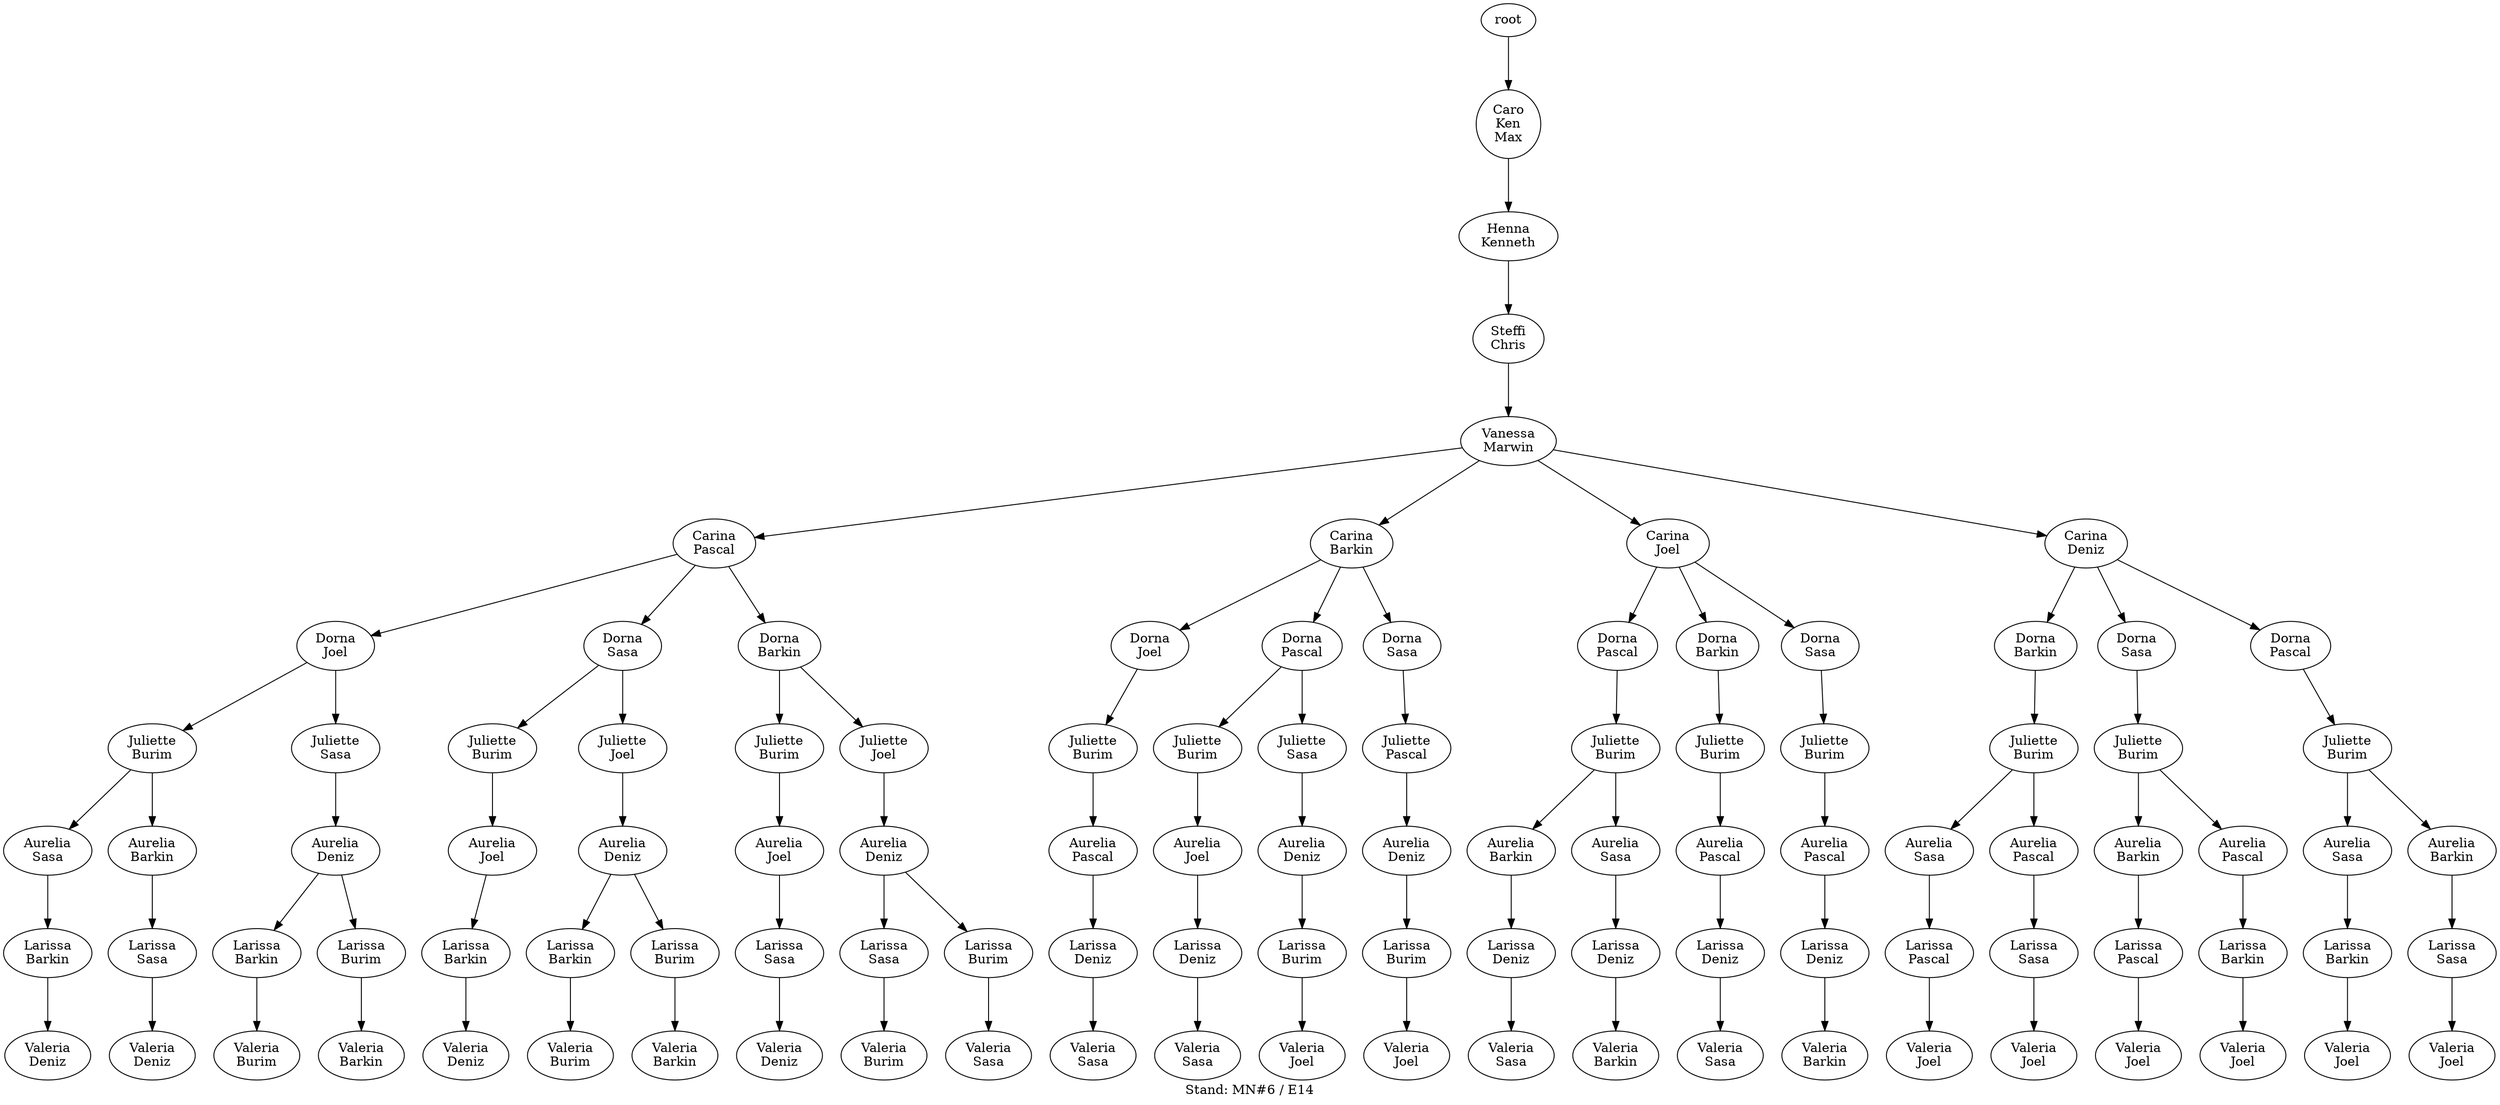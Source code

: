 digraph D { labelloc="b"; label="Stand: MN#6 / E14"; ranksep=0.8;
"root/5,7"[label="Caro\nKen\nMax"]
"root" -> "root/5,7";
"root/5,7/6"[label="Henna\nKenneth"]
"root/5,7" -> "root/5,7/6";
"root/5,7/6/2"[label="Steffi\nChris"]
"root/5,7/6" -> "root/5,7/6/2";
"root/5,7/6/2/10"[label="Vanessa\nMarwin"]
"root/5,7/6/2" -> "root/5,7/6/2/10";
"root/5,7/6/2/10/8"[label="Carina\nPascal"]
"root/5,7/6/2/10" -> "root/5,7/6/2/10/8";
"root/5,7/6/2/10/8/4"[label="Dorna\nJoel"]
"root/5,7/6/2/10/8" -> "root/5,7/6/2/10/8/4";
"root/5,7/6/2/10/8/4/1"[label="Juliette\nBurim"]
"root/5,7/6/2/10/8/4" -> "root/5,7/6/2/10/8/4/1";
"root/5,7/6/2/10/8/4/1/9"[label="Aurelia\nSasa"]
"root/5,7/6/2/10/8/4/1" -> "root/5,7/6/2/10/8/4/1/9";
"root/5,7/6/2/10/8/4/1/9/0"[label="Larissa\nBarkin"]
"root/5,7/6/2/10/8/4/1/9" -> "root/5,7/6/2/10/8/4/1/9/0";
"root/5,7/6/2/10/8/4/1/9/0/3"[label="Valeria\nDeniz"]
"root/5,7/6/2/10/8/4/1/9/0" -> "root/5,7/6/2/10/8/4/1/9/0/3";
"root/5,7/6/2/10/8/9"[label="Dorna\nSasa"]
"root/5,7/6/2/10/8" -> "root/5,7/6/2/10/8/9";
"root/5,7/6/2/10/8/9/1"[label="Juliette\nBurim"]
"root/5,7/6/2/10/8/9" -> "root/5,7/6/2/10/8/9/1";
"root/5,7/6/2/10/8/9/1/4"[label="Aurelia\nJoel"]
"root/5,7/6/2/10/8/9/1" -> "root/5,7/6/2/10/8/9/1/4";
"root/5,7/6/2/10/8/9/1/4/0"[label="Larissa\nBarkin"]
"root/5,7/6/2/10/8/9/1/4" -> "root/5,7/6/2/10/8/9/1/4/0";
"root/5,7/6/2/10/8/9/1/4/0/3"[label="Valeria\nDeniz"]
"root/5,7/6/2/10/8/9/1/4/0" -> "root/5,7/6/2/10/8/9/1/4/0/3";
"root/5,7/6/2/10/8/0"[label="Dorna\nBarkin"]
"root/5,7/6/2/10/8" -> "root/5,7/6/2/10/8/0";
"root/5,7/6/2/10/8/0/1"[label="Juliette\nBurim"]
"root/5,7/6/2/10/8/0" -> "root/5,7/6/2/10/8/0/1";
"root/5,7/6/2/10/8/0/1/4"[label="Aurelia\nJoel"]
"root/5,7/6/2/10/8/0/1" -> "root/5,7/6/2/10/8/0/1/4";
"root/5,7/6/2/10/8/0/1/4/9"[label="Larissa\nSasa"]
"root/5,7/6/2/10/8/0/1/4" -> "root/5,7/6/2/10/8/0/1/4/9";
"root/5,7/6/2/10/8/0/1/4/9/3"[label="Valeria\nDeniz"]
"root/5,7/6/2/10/8/0/1/4/9" -> "root/5,7/6/2/10/8/0/1/4/9/3";
"root/5,7/6/2/10/8/4/1/0"[label="Aurelia\nBarkin"]
"root/5,7/6/2/10/8/4/1" -> "root/5,7/6/2/10/8/4/1/0";
"root/5,7/6/2/10/8/4/1/0/9"[label="Larissa\nSasa"]
"root/5,7/6/2/10/8/4/1/0" -> "root/5,7/6/2/10/8/4/1/0/9";
"root/5,7/6/2/10/8/4/1/0/9/3"[label="Valeria\nDeniz"]
"root/5,7/6/2/10/8/4/1/0/9" -> "root/5,7/6/2/10/8/4/1/0/9/3";
"root/5,7/6/2/10/8/4/9"[label="Juliette\nSasa"]
"root/5,7/6/2/10/8/4" -> "root/5,7/6/2/10/8/4/9";
"root/5,7/6/2/10/8/4/9/3"[label="Aurelia\nDeniz"]
"root/5,7/6/2/10/8/4/9" -> "root/5,7/6/2/10/8/4/9/3";
"root/5,7/6/2/10/8/4/9/3/0"[label="Larissa\nBarkin"]
"root/5,7/6/2/10/8/4/9/3" -> "root/5,7/6/2/10/8/4/9/3/0";
"root/5,7/6/2/10/8/4/9/3/0/1"[label="Valeria\nBurim"]
"root/5,7/6/2/10/8/4/9/3/0" -> "root/5,7/6/2/10/8/4/9/3/0/1";
"root/5,7/6/2/10/8/9/4"[label="Juliette\nJoel"]
"root/5,7/6/2/10/8/9" -> "root/5,7/6/2/10/8/9/4";
"root/5,7/6/2/10/8/9/4/3"[label="Aurelia\nDeniz"]
"root/5,7/6/2/10/8/9/4" -> "root/5,7/6/2/10/8/9/4/3";
"root/5,7/6/2/10/8/9/4/3/0"[label="Larissa\nBarkin"]
"root/5,7/6/2/10/8/9/4/3" -> "root/5,7/6/2/10/8/9/4/3/0";
"root/5,7/6/2/10/8/9/4/3/0/1"[label="Valeria\nBurim"]
"root/5,7/6/2/10/8/9/4/3/0" -> "root/5,7/6/2/10/8/9/4/3/0/1";
"root/5,7/6/2/10/8/0/4"[label="Juliette\nJoel"]
"root/5,7/6/2/10/8/0" -> "root/5,7/6/2/10/8/0/4";
"root/5,7/6/2/10/8/0/4/3"[label="Aurelia\nDeniz"]
"root/5,7/6/2/10/8/0/4" -> "root/5,7/6/2/10/8/0/4/3";
"root/5,7/6/2/10/8/0/4/3/9"[label="Larissa\nSasa"]
"root/5,7/6/2/10/8/0/4/3" -> "root/5,7/6/2/10/8/0/4/3/9";
"root/5,7/6/2/10/8/0/4/3/9/1"[label="Valeria\nBurim"]
"root/5,7/6/2/10/8/0/4/3/9" -> "root/5,7/6/2/10/8/0/4/3/9/1";
"root/5,7/6/2/10/0"[label="Carina\nBarkin"]
"root/5,7/6/2/10" -> "root/5,7/6/2/10/0";
"root/5,7/6/2/10/0/4"[label="Dorna\nJoel"]
"root/5,7/6/2/10/0" -> "root/5,7/6/2/10/0/4";
"root/5,7/6/2/10/0/4/1"[label="Juliette\nBurim"]
"root/5,7/6/2/10/0/4" -> "root/5,7/6/2/10/0/4/1";
"root/5,7/6/2/10/0/4/1/8"[label="Aurelia\nPascal"]
"root/5,7/6/2/10/0/4/1" -> "root/5,7/6/2/10/0/4/1/8";
"root/5,7/6/2/10/0/4/1/8/3"[label="Larissa\nDeniz"]
"root/5,7/6/2/10/0/4/1/8" -> "root/5,7/6/2/10/0/4/1/8/3";
"root/5,7/6/2/10/0/4/1/8/3/9"[label="Valeria\nSasa"]
"root/5,7/6/2/10/0/4/1/8/3" -> "root/5,7/6/2/10/0/4/1/8/3/9";
"root/5,7/6/2/10/0/8"[label="Dorna\nPascal"]
"root/5,7/6/2/10/0" -> "root/5,7/6/2/10/0/8";
"root/5,7/6/2/10/0/8/1"[label="Juliette\nBurim"]
"root/5,7/6/2/10/0/8" -> "root/5,7/6/2/10/0/8/1";
"root/5,7/6/2/10/0/8/1/4"[label="Aurelia\nJoel"]
"root/5,7/6/2/10/0/8/1" -> "root/5,7/6/2/10/0/8/1/4";
"root/5,7/6/2/10/0/8/1/4/3"[label="Larissa\nDeniz"]
"root/5,7/6/2/10/0/8/1/4" -> "root/5,7/6/2/10/0/8/1/4/3";
"root/5,7/6/2/10/0/8/1/4/3/9"[label="Valeria\nSasa"]
"root/5,7/6/2/10/0/8/1/4/3" -> "root/5,7/6/2/10/0/8/1/4/3/9";
"root/5,7/6/2/10/4"[label="Carina\nJoel"]
"root/5,7/6/2/10" -> "root/5,7/6/2/10/4";
"root/5,7/6/2/10/4/8"[label="Dorna\nPascal"]
"root/5,7/6/2/10/4" -> "root/5,7/6/2/10/4/8";
"root/5,7/6/2/10/4/8/1"[label="Juliette\nBurim"]
"root/5,7/6/2/10/4/8" -> "root/5,7/6/2/10/4/8/1";
"root/5,7/6/2/10/4/8/1/0"[label="Aurelia\nBarkin"]
"root/5,7/6/2/10/4/8/1" -> "root/5,7/6/2/10/4/8/1/0";
"root/5,7/6/2/10/4/8/1/0/3"[label="Larissa\nDeniz"]
"root/5,7/6/2/10/4/8/1/0" -> "root/5,7/6/2/10/4/8/1/0/3";
"root/5,7/6/2/10/4/8/1/0/3/9"[label="Valeria\nSasa"]
"root/5,7/6/2/10/4/8/1/0/3" -> "root/5,7/6/2/10/4/8/1/0/3/9";
"root/5,7/6/2/10/4/0"[label="Dorna\nBarkin"]
"root/5,7/6/2/10/4" -> "root/5,7/6/2/10/4/0";
"root/5,7/6/2/10/4/0/1"[label="Juliette\nBurim"]
"root/5,7/6/2/10/4/0" -> "root/5,7/6/2/10/4/0/1";
"root/5,7/6/2/10/4/0/1/8"[label="Aurelia\nPascal"]
"root/5,7/6/2/10/4/0/1" -> "root/5,7/6/2/10/4/0/1/8";
"root/5,7/6/2/10/4/0/1/8/3"[label="Larissa\nDeniz"]
"root/5,7/6/2/10/4/0/1/8" -> "root/5,7/6/2/10/4/0/1/8/3";
"root/5,7/6/2/10/4/0/1/8/3/9"[label="Valeria\nSasa"]
"root/5,7/6/2/10/4/0/1/8/3" -> "root/5,7/6/2/10/4/0/1/8/3/9";
"root/5,7/6/2/10/8/0/4/3/1"[label="Larissa\nBurim"]
"root/5,7/6/2/10/8/0/4/3" -> "root/5,7/6/2/10/8/0/4/3/1";
"root/5,7/6/2/10/8/0/4/3/1/9"[label="Valeria\nSasa"]
"root/5,7/6/2/10/8/0/4/3/1" -> "root/5,7/6/2/10/8/0/4/3/1/9";
"root/5,7/6/2/10/3"[label="Carina\nDeniz"]
"root/5,7/6/2/10" -> "root/5,7/6/2/10/3";
"root/5,7/6/2/10/3/0"[label="Dorna\nBarkin"]
"root/5,7/6/2/10/3" -> "root/5,7/6/2/10/3/0";
"root/5,7/6/2/10/3/0/1"[label="Juliette\nBurim"]
"root/5,7/6/2/10/3/0" -> "root/5,7/6/2/10/3/0/1";
"root/5,7/6/2/10/3/0/1/9"[label="Aurelia\nSasa"]
"root/5,7/6/2/10/3/0/1" -> "root/5,7/6/2/10/3/0/1/9";
"root/5,7/6/2/10/3/0/1/9/8"[label="Larissa\nPascal"]
"root/5,7/6/2/10/3/0/1/9" -> "root/5,7/6/2/10/3/0/1/9/8";
"root/5,7/6/2/10/3/0/1/9/8/4"[label="Valeria\nJoel"]
"root/5,7/6/2/10/3/0/1/9/8" -> "root/5,7/6/2/10/3/0/1/9/8/4";
"root/5,7/6/2/10/3/9"[label="Dorna\nSasa"]
"root/5,7/6/2/10/3" -> "root/5,7/6/2/10/3/9";
"root/5,7/6/2/10/3/9/1"[label="Juliette\nBurim"]
"root/5,7/6/2/10/3/9" -> "root/5,7/6/2/10/3/9/1";
"root/5,7/6/2/10/3/9/1/0"[label="Aurelia\nBarkin"]
"root/5,7/6/2/10/3/9/1" -> "root/5,7/6/2/10/3/9/1/0";
"root/5,7/6/2/10/3/9/1/0/8"[label="Larissa\nPascal"]
"root/5,7/6/2/10/3/9/1/0" -> "root/5,7/6/2/10/3/9/1/0/8";
"root/5,7/6/2/10/3/9/1/0/8/4"[label="Valeria\nJoel"]
"root/5,7/6/2/10/3/9/1/0/8" -> "root/5,7/6/2/10/3/9/1/0/8/4";
"root/5,7/6/2/10/0/9"[label="Dorna\nSasa"]
"root/5,7/6/2/10/0" -> "root/5,7/6/2/10/0/9";
"root/5,7/6/2/10/0/9/8"[label="Juliette\nPascal"]
"root/5,7/6/2/10/0/9" -> "root/5,7/6/2/10/0/9/8";
"root/5,7/6/2/10/0/9/8/3"[label="Aurelia\nDeniz"]
"root/5,7/6/2/10/0/9/8" -> "root/5,7/6/2/10/0/9/8/3";
"root/5,7/6/2/10/0/9/8/3/1"[label="Larissa\nBurim"]
"root/5,7/6/2/10/0/9/8/3" -> "root/5,7/6/2/10/0/9/8/3/1";
"root/5,7/6/2/10/0/9/8/3/1/4"[label="Valeria\nJoel"]
"root/5,7/6/2/10/0/9/8/3/1" -> "root/5,7/6/2/10/0/9/8/3/1/4";
"root/5,7/6/2/10/0/8/9"[label="Juliette\nSasa"]
"root/5,7/6/2/10/0/8" -> "root/5,7/6/2/10/0/8/9";
"root/5,7/6/2/10/0/8/9/3"[label="Aurelia\nDeniz"]
"root/5,7/6/2/10/0/8/9" -> "root/5,7/6/2/10/0/8/9/3";
"root/5,7/6/2/10/0/8/9/3/1"[label="Larissa\nBurim"]
"root/5,7/6/2/10/0/8/9/3" -> "root/5,7/6/2/10/0/8/9/3/1";
"root/5,7/6/2/10/0/8/9/3/1/4"[label="Valeria\nJoel"]
"root/5,7/6/2/10/0/8/9/3/1" -> "root/5,7/6/2/10/0/8/9/3/1/4";
"root/5,7/6/2/10/3/9/1/8"[label="Aurelia\nPascal"]
"root/5,7/6/2/10/3/9/1" -> "root/5,7/6/2/10/3/9/1/8";
"root/5,7/6/2/10/3/9/1/8/0"[label="Larissa\nBarkin"]
"root/5,7/6/2/10/3/9/1/8" -> "root/5,7/6/2/10/3/9/1/8/0";
"root/5,7/6/2/10/3/9/1/8/0/4"[label="Valeria\nJoel"]
"root/5,7/6/2/10/3/9/1/8/0" -> "root/5,7/6/2/10/3/9/1/8/0/4";
"root/5,7/6/2/10/3/8"[label="Dorna\nPascal"]
"root/5,7/6/2/10/3" -> "root/5,7/6/2/10/3/8";
"root/5,7/6/2/10/3/8/1"[label="Juliette\nBurim"]
"root/5,7/6/2/10/3/8" -> "root/5,7/6/2/10/3/8/1";
"root/5,7/6/2/10/3/8/1/9"[label="Aurelia\nSasa"]
"root/5,7/6/2/10/3/8/1" -> "root/5,7/6/2/10/3/8/1/9";
"root/5,7/6/2/10/3/8/1/9/0"[label="Larissa\nBarkin"]
"root/5,7/6/2/10/3/8/1/9" -> "root/5,7/6/2/10/3/8/1/9/0";
"root/5,7/6/2/10/3/8/1/9/0/4"[label="Valeria\nJoel"]
"root/5,7/6/2/10/3/8/1/9/0" -> "root/5,7/6/2/10/3/8/1/9/0/4";
"root/5,7/6/2/10/3/0/1/8"[label="Aurelia\nPascal"]
"root/5,7/6/2/10/3/0/1" -> "root/5,7/6/2/10/3/0/1/8";
"root/5,7/6/2/10/3/0/1/8/9"[label="Larissa\nSasa"]
"root/5,7/6/2/10/3/0/1/8" -> "root/5,7/6/2/10/3/0/1/8/9";
"root/5,7/6/2/10/3/0/1/8/9/4"[label="Valeria\nJoel"]
"root/5,7/6/2/10/3/0/1/8/9" -> "root/5,7/6/2/10/3/0/1/8/9/4";
"root/5,7/6/2/10/3/8/1/0"[label="Aurelia\nBarkin"]
"root/5,7/6/2/10/3/8/1" -> "root/5,7/6/2/10/3/8/1/0";
"root/5,7/6/2/10/3/8/1/0/9"[label="Larissa\nSasa"]
"root/5,7/6/2/10/3/8/1/0" -> "root/5,7/6/2/10/3/8/1/0/9";
"root/5,7/6/2/10/3/8/1/0/9/4"[label="Valeria\nJoel"]
"root/5,7/6/2/10/3/8/1/0/9" -> "root/5,7/6/2/10/3/8/1/0/9/4";
"root/5,7/6/2/10/8/4/9/3/1"[label="Larissa\nBurim"]
"root/5,7/6/2/10/8/4/9/3" -> "root/5,7/6/2/10/8/4/9/3/1";
"root/5,7/6/2/10/8/4/9/3/1/0"[label="Valeria\nBarkin"]
"root/5,7/6/2/10/8/4/9/3/1" -> "root/5,7/6/2/10/8/4/9/3/1/0";
"root/5,7/6/2/10/8/9/4/3/1"[label="Larissa\nBurim"]
"root/5,7/6/2/10/8/9/4/3" -> "root/5,7/6/2/10/8/9/4/3/1";
"root/5,7/6/2/10/8/9/4/3/1/0"[label="Valeria\nBarkin"]
"root/5,7/6/2/10/8/9/4/3/1" -> "root/5,7/6/2/10/8/9/4/3/1/0";
"root/5,7/6/2/10/4/9"[label="Dorna\nSasa"]
"root/5,7/6/2/10/4" -> "root/5,7/6/2/10/4/9";
"root/5,7/6/2/10/4/9/1"[label="Juliette\nBurim"]
"root/5,7/6/2/10/4/9" -> "root/5,7/6/2/10/4/9/1";
"root/5,7/6/2/10/4/9/1/8"[label="Aurelia\nPascal"]
"root/5,7/6/2/10/4/9/1" -> "root/5,7/6/2/10/4/9/1/8";
"root/5,7/6/2/10/4/9/1/8/3"[label="Larissa\nDeniz"]
"root/5,7/6/2/10/4/9/1/8" -> "root/5,7/6/2/10/4/9/1/8/3";
"root/5,7/6/2/10/4/9/1/8/3/0"[label="Valeria\nBarkin"]
"root/5,7/6/2/10/4/9/1/8/3" -> "root/5,7/6/2/10/4/9/1/8/3/0";
"root/5,7/6/2/10/4/8/1/9"[label="Aurelia\nSasa"]
"root/5,7/6/2/10/4/8/1" -> "root/5,7/6/2/10/4/8/1/9";
"root/5,7/6/2/10/4/8/1/9/3"[label="Larissa\nDeniz"]
"root/5,7/6/2/10/4/8/1/9" -> "root/5,7/6/2/10/4/8/1/9/3";
"root/5,7/6/2/10/4/8/1/9/3/0"[label="Valeria\nBarkin"]
"root/5,7/6/2/10/4/8/1/9/3" -> "root/5,7/6/2/10/4/8/1/9/3/0";
}
